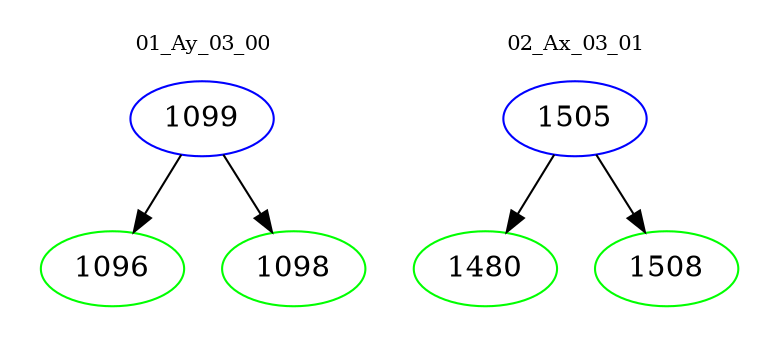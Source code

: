 digraph{
subgraph cluster_0 {
color = white
label = "01_Ay_03_00";
fontsize=10;
T0_1099 [label="1099", color="blue"]
T0_1099 -> T0_1096 [color="black"]
T0_1096 [label="1096", color="green"]
T0_1099 -> T0_1098 [color="black"]
T0_1098 [label="1098", color="green"]
}
subgraph cluster_1 {
color = white
label = "02_Ax_03_01";
fontsize=10;
T1_1505 [label="1505", color="blue"]
T1_1505 -> T1_1480 [color="black"]
T1_1480 [label="1480", color="green"]
T1_1505 -> T1_1508 [color="black"]
T1_1508 [label="1508", color="green"]
}
}
